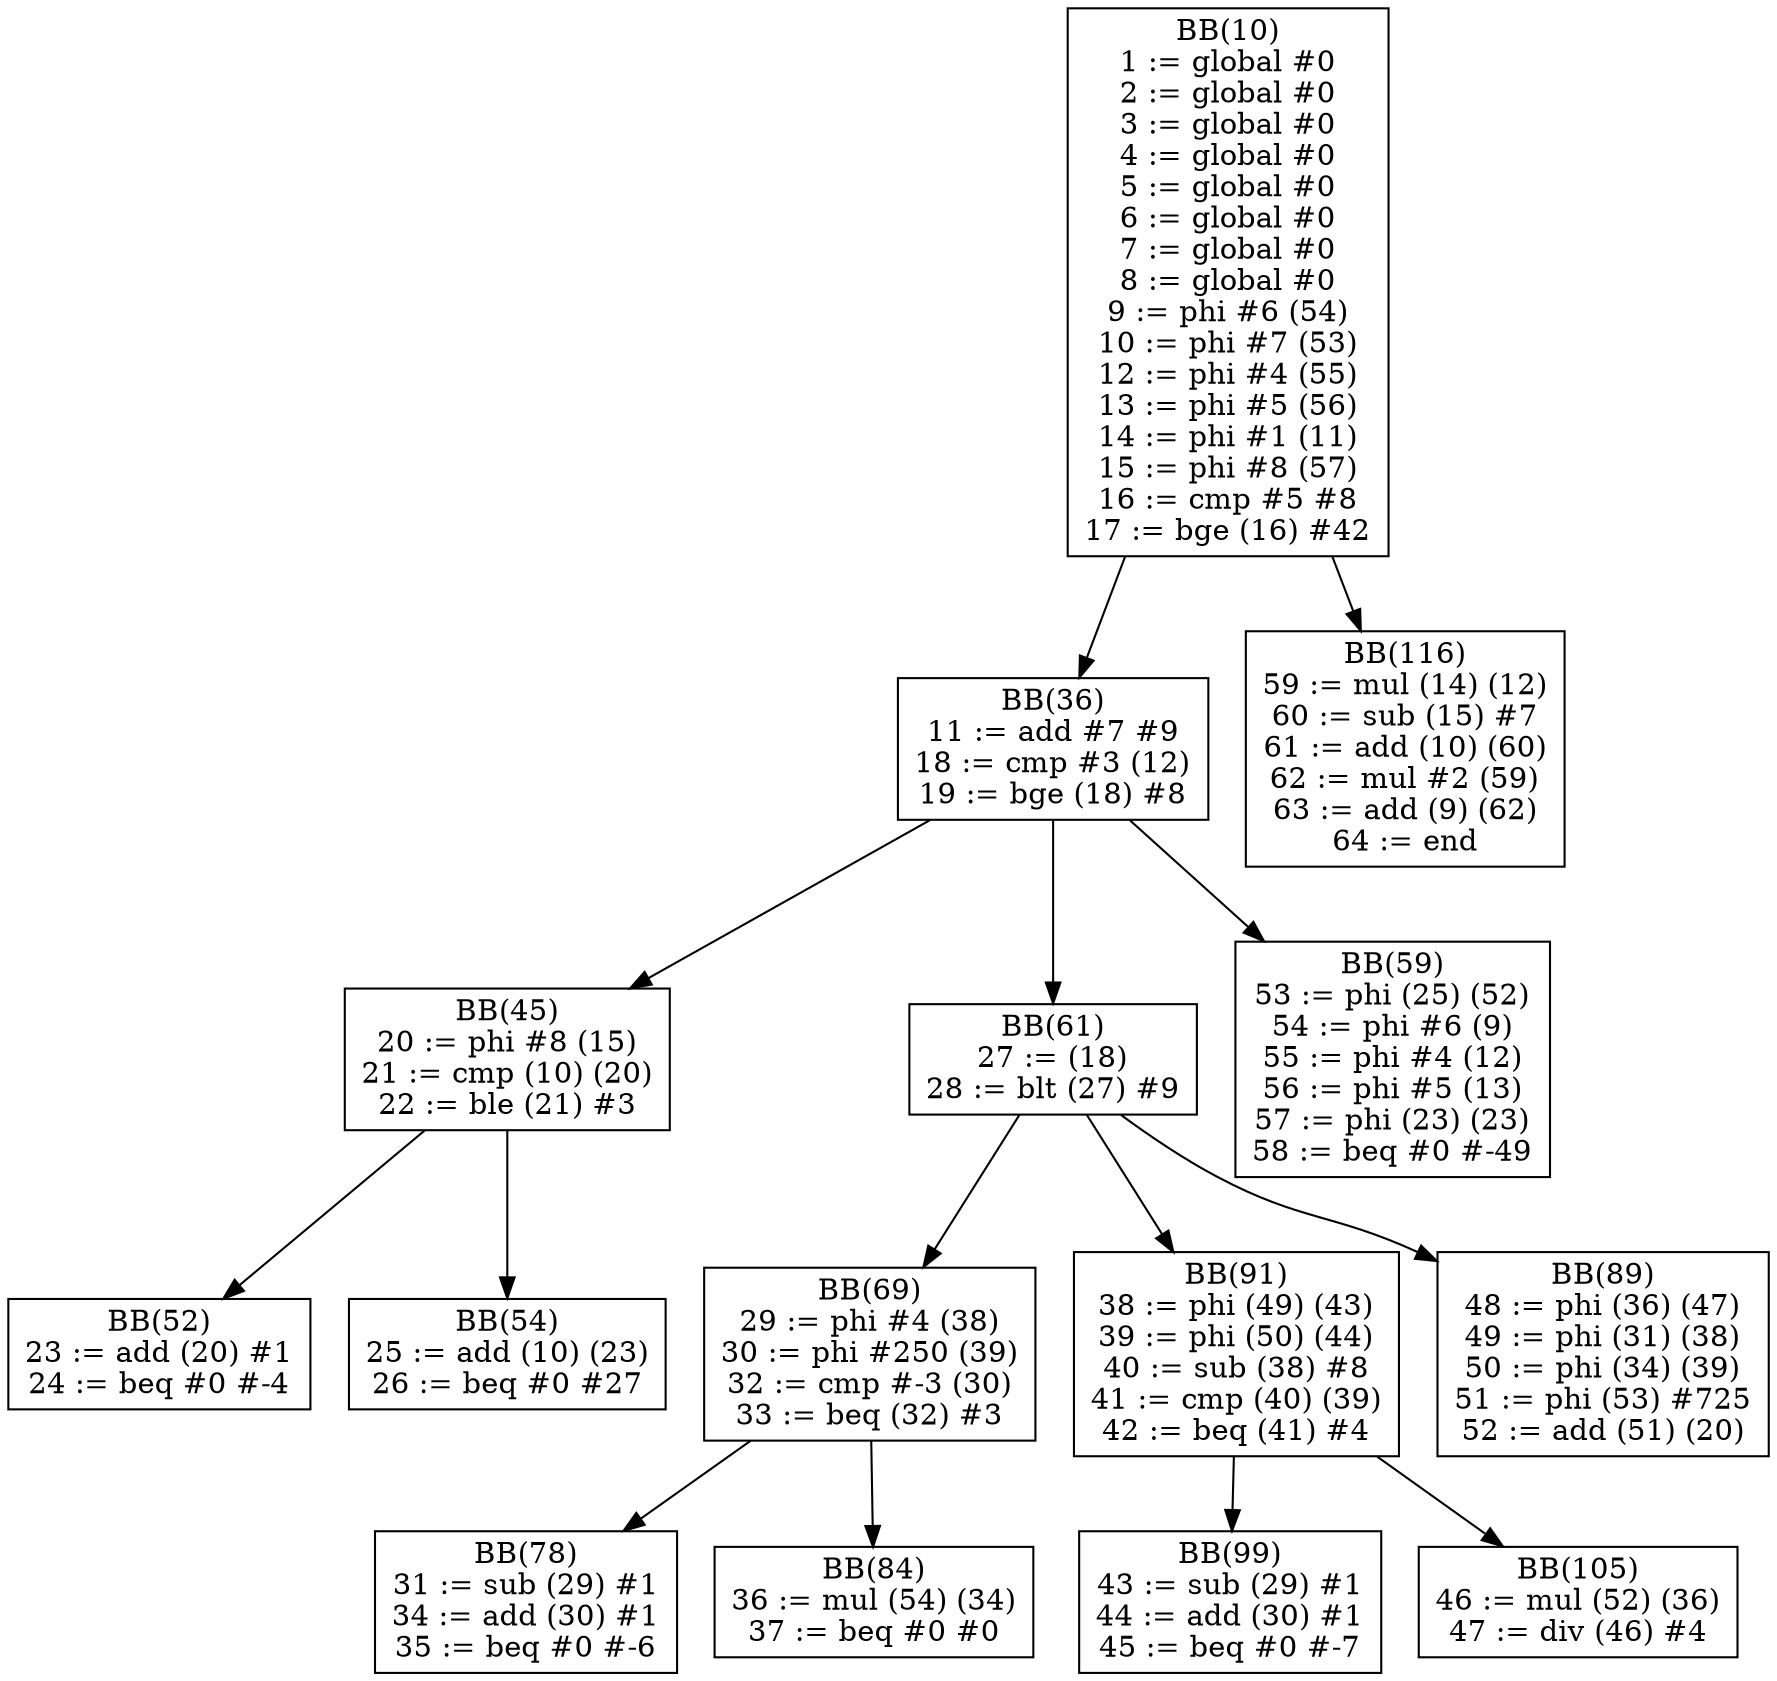 digraph dom {
BB10[shape = box, label = "BB(10)\n" + "1 := global #0\n" + "2 := global #0\n" + "3 := global #0\n" + "4 := global #0\n" + "5 := global #0\n" + "6 := global #0\n" + "7 := global #0\n" + "8 := global #0\n" + "9 := phi #6 (54)\n" + "10 := phi #7 (53)\n" + "12 := phi #4 (55)\n" + "13 := phi #5 (56)\n" + "14 := phi #1 (11)\n" + "15 := phi #8 (57)\n" + "16 := cmp #5 #8\n" + "17 := bge (16) #42\n"];
BB36[shape = box, label = "BB(36)\n" + "11 := add #7 #9\n" + "18 := cmp #3 (12)\n" + "19 := bge (18) #8\n"];
BB116[shape = box, label = "BB(116)\n" + "59 := mul (14) (12)\n" + "60 := sub (15) #7\n" + "61 := add (10) (60)\n" + "62 := mul #2 (59)\n" + "63 := add (9) (62)\n" + "64 := end\n"];
BB45[shape = box, label = "BB(45)\n" + "20 := phi #8 (15)\n" + "21 := cmp (10) (20)\n" + "22 := ble (21) #3\n"];
BB61[shape = box, label = "BB(61)\n" + "27 := (18)\n" + "28 := blt (27) #9\n"];
BB59[shape = box, label = "BB(59)\n" + "53 := phi (25) (52)\n" + "54 := phi #6 (9)\n" + "55 := phi #4 (12)\n" + "56 := phi #5 (13)\n" + "57 := phi (23) (23)\n" + "58 := beq #0 #-49\n"];
BB52[shape = box, label = "BB(52)\n" + "23 := add (20) #1\n" + "24 := beq #0 #-4\n"];
BB54[shape = box, label = "BB(54)\n" + "25 := add (10) (23)\n" + "26 := beq #0 #27\n"];
BB69[shape = box, label = "BB(69)\n" + "29 := phi #4 (38)\n" + "30 := phi #250 (39)\n" + "32 := cmp #-3 (30)\n" + "33 := beq (32) #3\n"];
BB91[shape = box, label = "BB(91)\n" + "38 := phi (49) (43)\n" + "39 := phi (50) (44)\n" + "40 := sub (38) #8\n" + "41 := cmp (40) (39)\n" + "42 := beq (41) #4\n"];
BB89[shape = box, label = "BB(89)\n" + "48 := phi (36) (47)\n" + "49 := phi (31) (38)\n" + "50 := phi (34) (39)\n" + "51 := phi (53) #725\n" + "52 := add (51) (20)\n"];
BB78[shape = box, label = "BB(78)\n" + "31 := sub (29) #1\n" + "34 := add (30) #1\n" + "35 := beq #0 #-6\n"];
BB84[shape = box, label = "BB(84)\n" + "36 := mul (54) (34)\n" + "37 := beq #0 #0\n"];
BB99[shape = box, label = "BB(99)\n" + "43 := sub (29) #1\n" + "44 := add (30) #1\n" + "45 := beq #0 #-7\n"];
BB105[shape = box, label = "BB(105)\n" + "46 := mul (52) (36)\n" + "47 := div (46) #4\n"];
BB10 -> BB36;
BB10 -> BB116;
BB36 -> BB45;
BB36 -> BB61;
BB36 -> BB59;
BB45 -> BB52;
BB45 -> BB54;
BB61 -> BB69;
BB61 -> BB91;
BB61 -> BB89;
BB69 -> BB78;
BB69 -> BB84;
BB91 -> BB99;
BB91 -> BB105;
}
